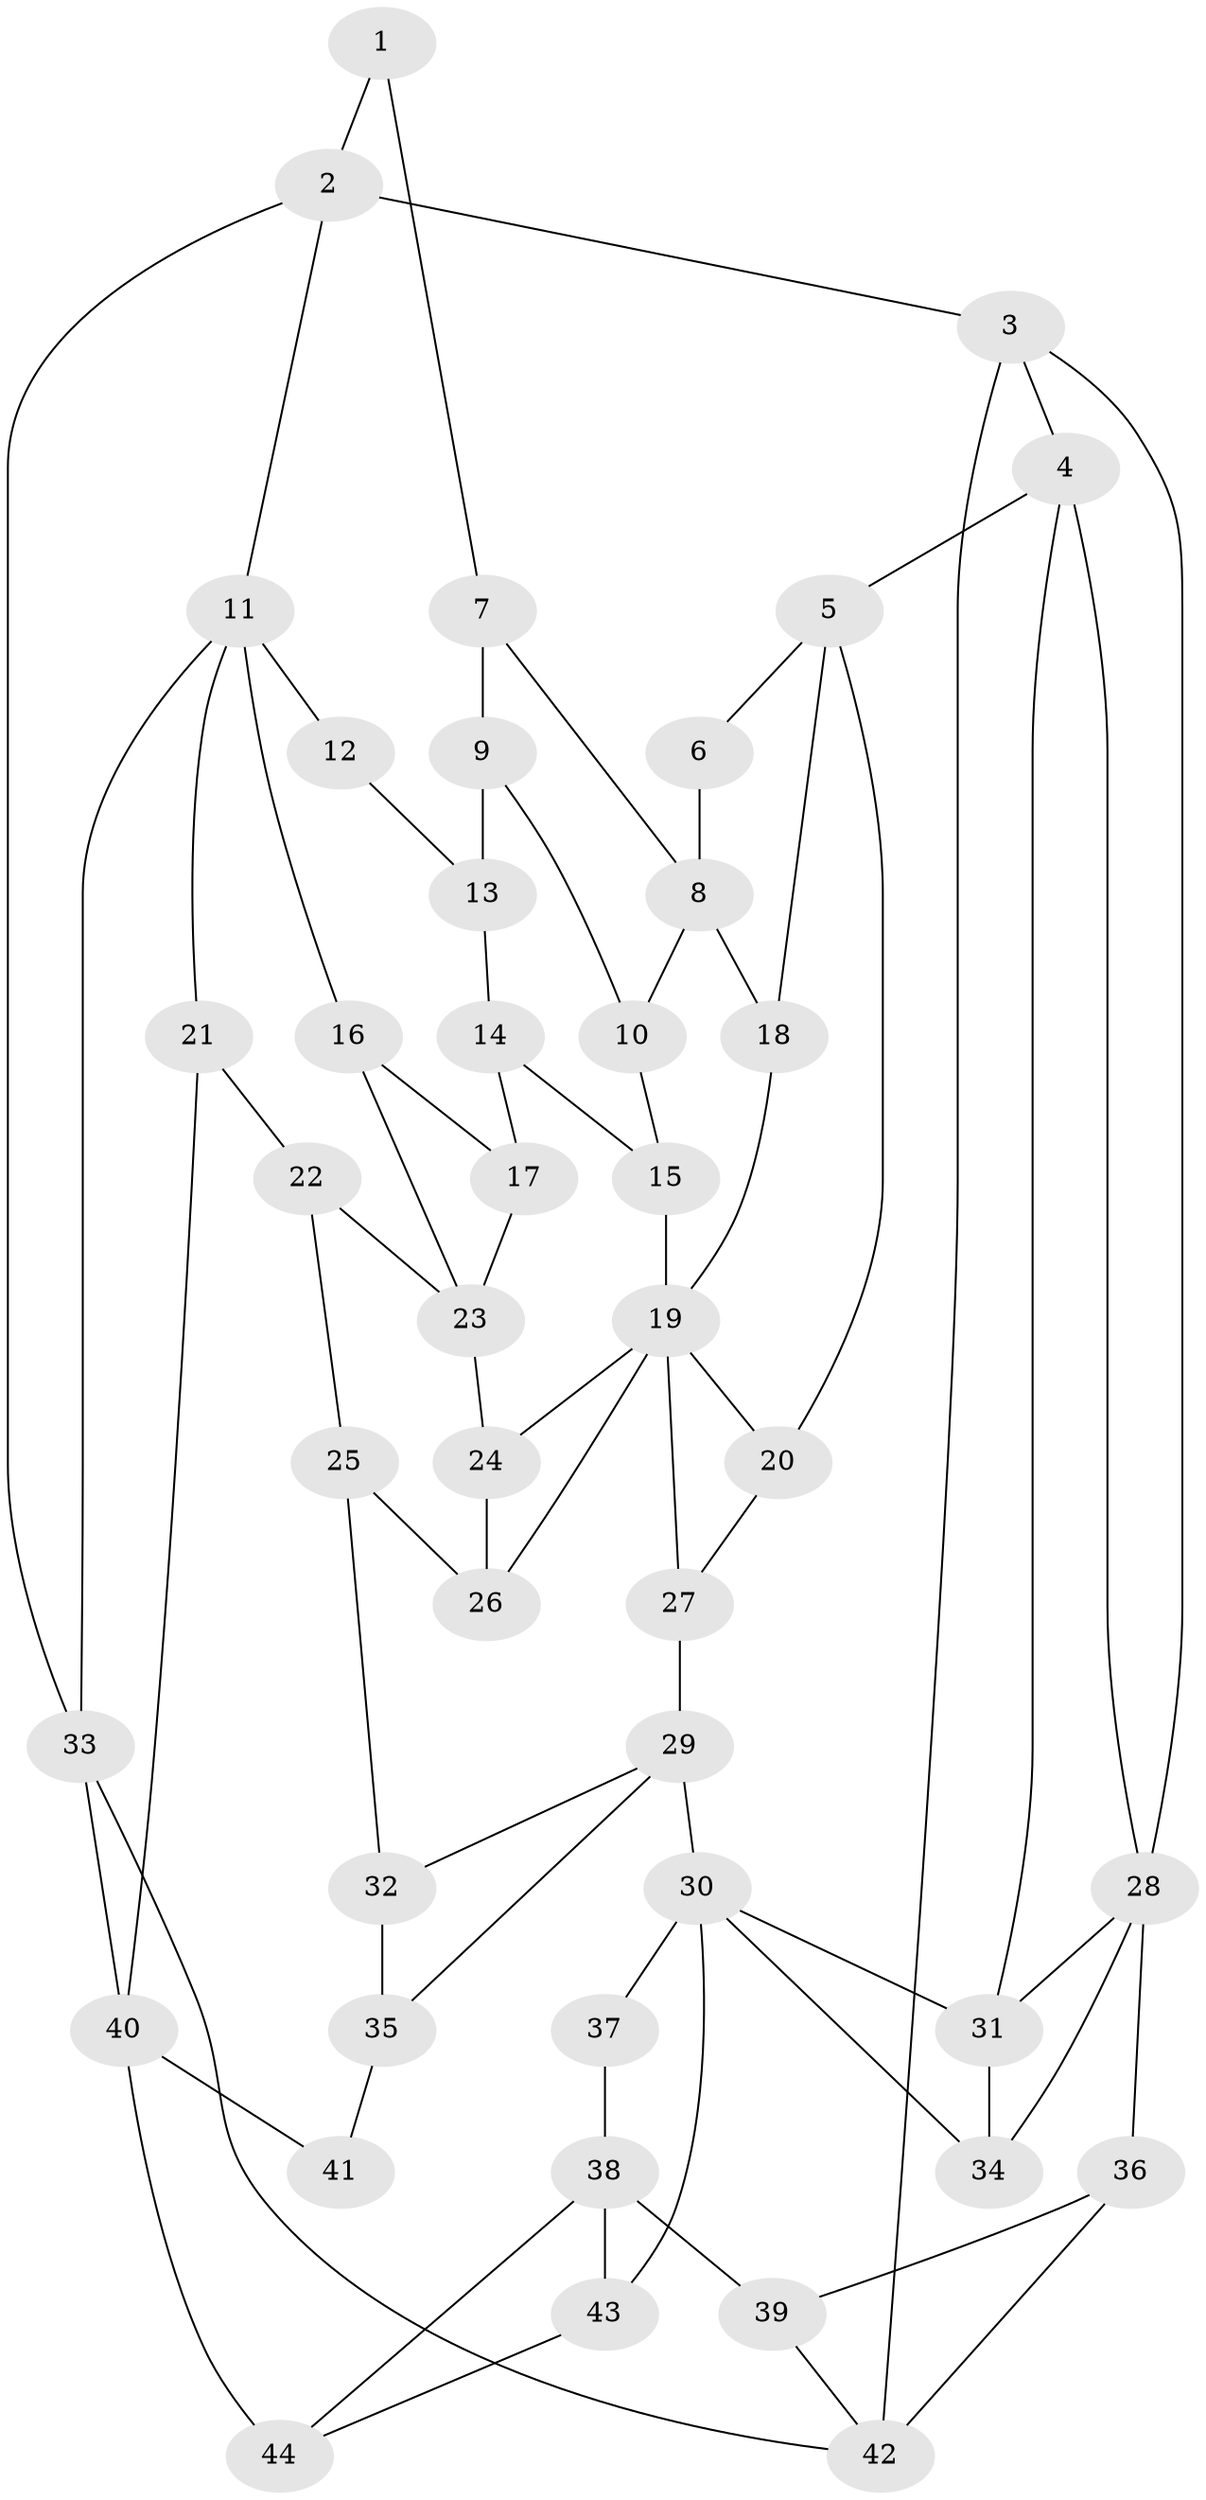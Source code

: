 // original degree distribution, {3: 0.022727272727272728, 6: 0.19318181818181818, 4: 0.2159090909090909, 5: 0.5681818181818182}
// Generated by graph-tools (version 1.1) at 2025/38/03/09/25 02:38:29]
// undirected, 44 vertices, 74 edges
graph export_dot {
graph [start="1"]
  node [color=gray90,style=filled];
  1;
  2;
  3;
  4;
  5;
  6;
  7;
  8;
  9;
  10;
  11;
  12;
  13;
  14;
  15;
  16;
  17;
  18;
  19;
  20;
  21;
  22;
  23;
  24;
  25;
  26;
  27;
  28;
  29;
  30;
  31;
  32;
  33;
  34;
  35;
  36;
  37;
  38;
  39;
  40;
  41;
  42;
  43;
  44;
  1 -- 2 [weight=1.0];
  1 -- 7 [weight=1.0];
  2 -- 3 [weight=1.0];
  2 -- 11 [weight=1.0];
  2 -- 33 [weight=1.0];
  3 -- 4 [weight=1.0];
  3 -- 28 [weight=1.0];
  3 -- 42 [weight=1.0];
  4 -- 5 [weight=2.0];
  4 -- 28 [weight=1.0];
  4 -- 31 [weight=1.0];
  5 -- 6 [weight=2.0];
  5 -- 18 [weight=1.0];
  5 -- 20 [weight=1.0];
  6 -- 8 [weight=1.0];
  7 -- 8 [weight=1.0];
  7 -- 9 [weight=1.0];
  8 -- 10 [weight=1.0];
  8 -- 18 [weight=1.0];
  9 -- 10 [weight=1.0];
  9 -- 13 [weight=1.0];
  10 -- 15 [weight=1.0];
  11 -- 12 [weight=2.0];
  11 -- 16 [weight=1.0];
  11 -- 21 [weight=1.0];
  11 -- 33 [weight=1.0];
  12 -- 13 [weight=1.0];
  13 -- 14 [weight=1.0];
  14 -- 15 [weight=1.0];
  14 -- 17 [weight=1.0];
  15 -- 19 [weight=1.0];
  16 -- 17 [weight=1.0];
  16 -- 23 [weight=1.0];
  17 -- 23 [weight=1.0];
  18 -- 19 [weight=1.0];
  19 -- 20 [weight=1.0];
  19 -- 24 [weight=1.0];
  19 -- 26 [weight=1.0];
  19 -- 27 [weight=1.0];
  20 -- 27 [weight=1.0];
  21 -- 22 [weight=1.0];
  21 -- 40 [weight=1.0];
  22 -- 23 [weight=1.0];
  22 -- 25 [weight=1.0];
  23 -- 24 [weight=1.0];
  24 -- 26 [weight=1.0];
  25 -- 26 [weight=1.0];
  25 -- 32 [weight=1.0];
  27 -- 29 [weight=2.0];
  28 -- 31 [weight=1.0];
  28 -- 34 [weight=1.0];
  28 -- 36 [weight=2.0];
  29 -- 30 [weight=2.0];
  29 -- 32 [weight=1.0];
  29 -- 35 [weight=1.0];
  30 -- 31 [weight=1.0];
  30 -- 34 [weight=1.0];
  30 -- 37 [weight=1.0];
  30 -- 43 [weight=1.0];
  31 -- 34 [weight=1.0];
  32 -- 35 [weight=1.0];
  33 -- 40 [weight=1.0];
  33 -- 42 [weight=1.0];
  35 -- 41 [weight=1.0];
  36 -- 39 [weight=2.0];
  36 -- 42 [weight=2.0];
  37 -- 38 [weight=2.0];
  38 -- 39 [weight=2.0];
  38 -- 43 [weight=1.0];
  38 -- 44 [weight=1.0];
  39 -- 42 [weight=1.0];
  40 -- 41 [weight=2.0];
  40 -- 44 [weight=2.0];
  43 -- 44 [weight=1.0];
}

